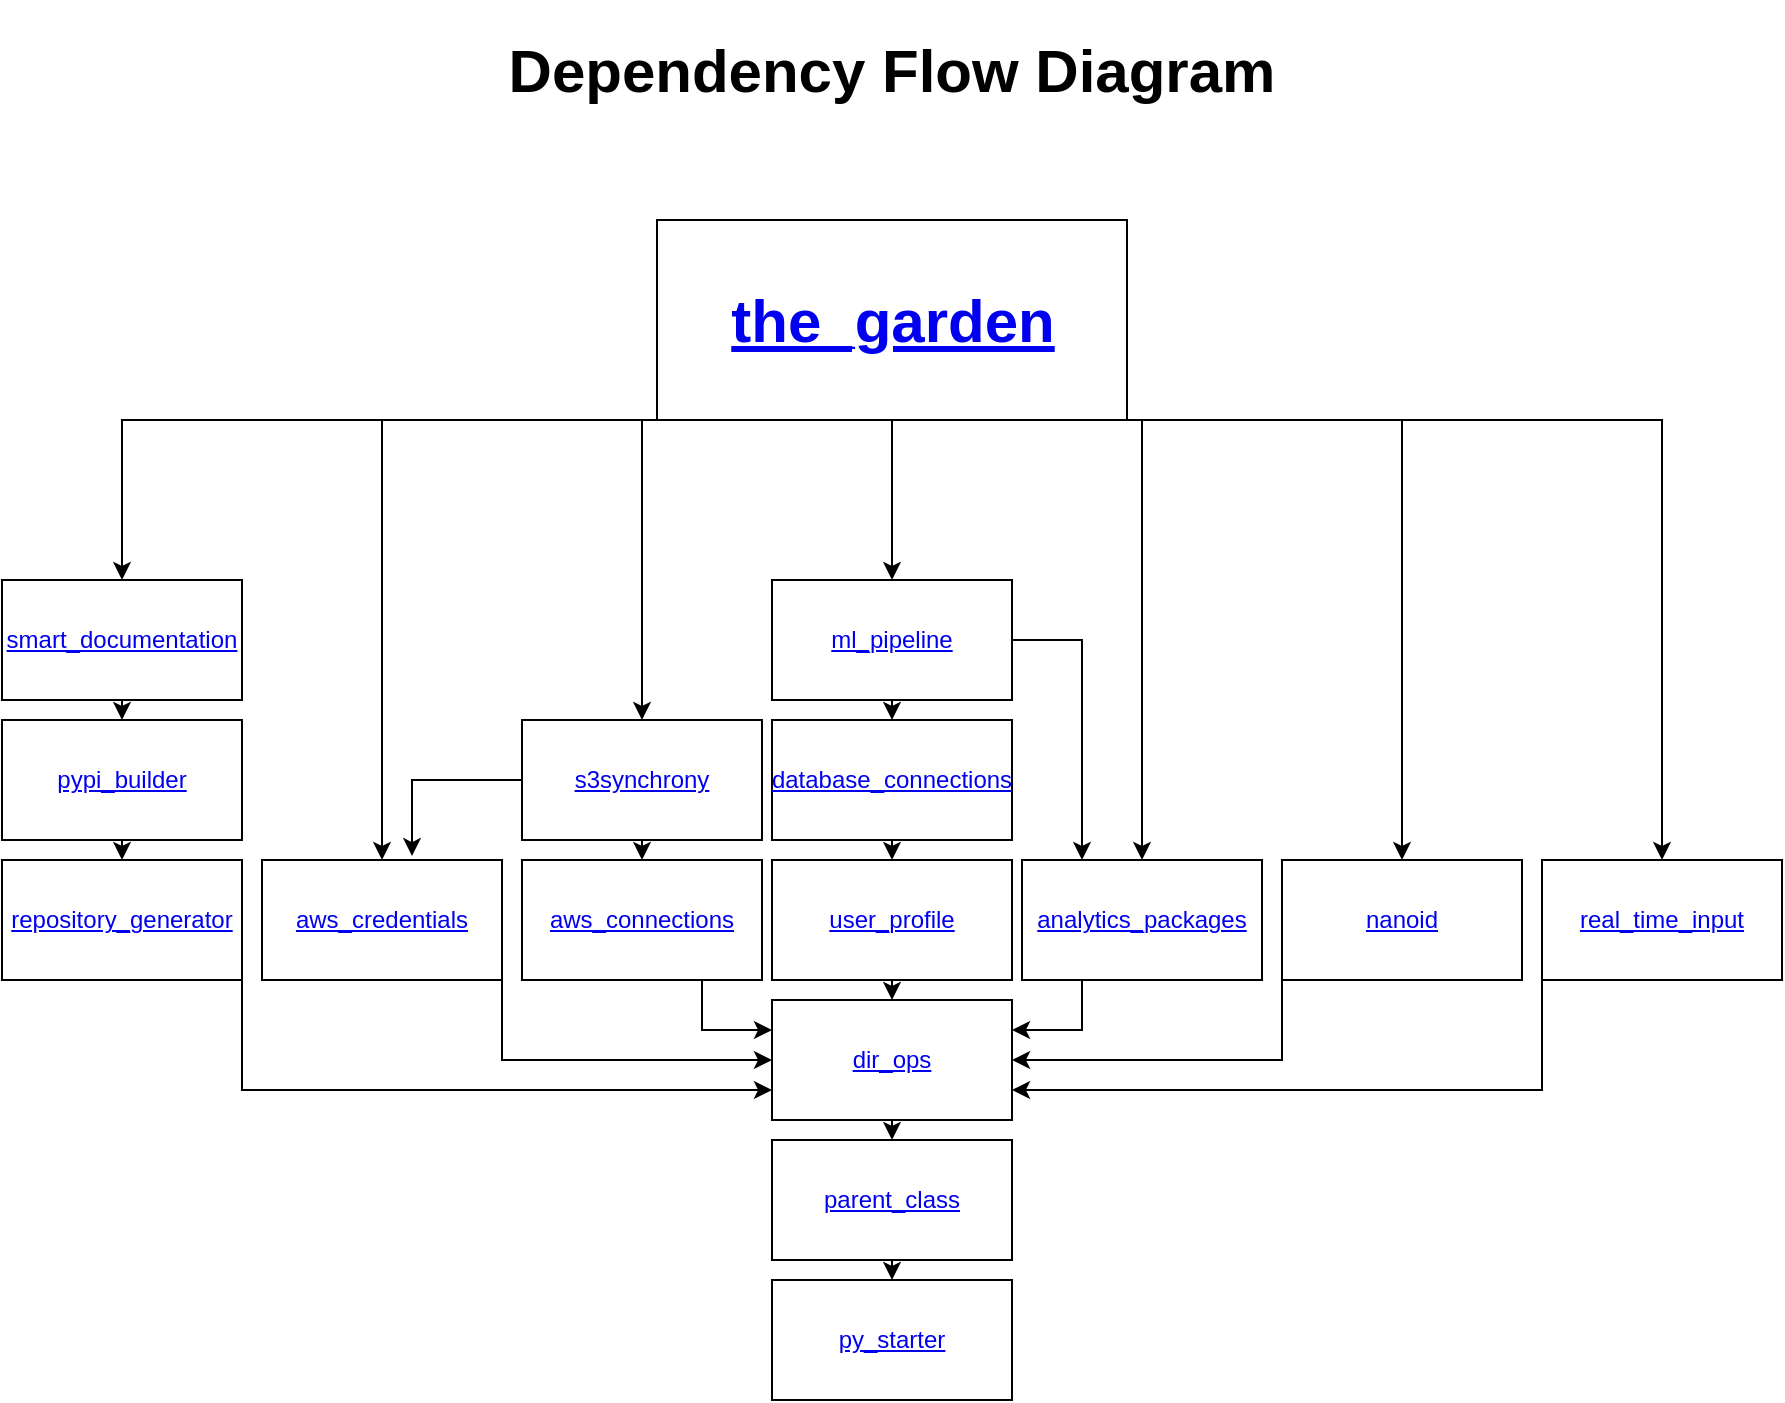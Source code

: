 <mxfile version="17.4.4" type="device"><diagram id="oaLjY2qOqVjvMnd0vxfb" name="Page-1"><mxGraphModel dx="1728" dy="1794" grid="1" gridSize="10" guides="1" tooltips="1" connect="1" arrows="1" fold="1" page="1" pageScale="1" pageWidth="1100" pageHeight="850" math="0" shadow="0"><root><mxCell id="0"/><mxCell id="1" parent="0"/><mxCell id="El5OT3xT6zSngKvbCMIh-1" value="&lt;a href=&quot;https://github.com/jameskabbes/py_starter&quot;&gt;py_starter&lt;/a&gt;" style="rounded=0;whiteSpace=wrap;html=1;" vertex="1" parent="1"><mxGeometry x="465" y="230" width="120" height="60" as="geometry"/></mxCell><mxCell id="El5OT3xT6zSngKvbCMIh-18" style="edgeStyle=orthogonalEdgeStyle;rounded=0;orthogonalLoop=1;jettySize=auto;html=1;exitX=0.5;exitY=1;exitDx=0;exitDy=0;entryX=0.5;entryY=0;entryDx=0;entryDy=0;" edge="1" parent="1" source="El5OT3xT6zSngKvbCMIh-2" target="El5OT3xT6zSngKvbCMIh-1"><mxGeometry relative="1" as="geometry"/></mxCell><mxCell id="El5OT3xT6zSngKvbCMIh-2" value="&lt;a href=&quot;https://github.com/jameskabbes/parent_class&quot;&gt;parent_class&lt;/a&gt;" style="rounded=0;whiteSpace=wrap;html=1;" vertex="1" parent="1"><mxGeometry x="465" y="160" width="120" height="60" as="geometry"/></mxCell><mxCell id="El5OT3xT6zSngKvbCMIh-17" style="edgeStyle=orthogonalEdgeStyle;rounded=0;orthogonalLoop=1;jettySize=auto;html=1;exitX=0.5;exitY=1;exitDx=0;exitDy=0;entryX=0.5;entryY=0;entryDx=0;entryDy=0;" edge="1" parent="1" source="El5OT3xT6zSngKvbCMIh-3" target="El5OT3xT6zSngKvbCMIh-2"><mxGeometry relative="1" as="geometry"/></mxCell><mxCell id="El5OT3xT6zSngKvbCMIh-3" value="&lt;a href=&quot;https://github.com/jameskabbes/dir_ops&quot;&gt;dir_ops&lt;/a&gt;" style="rounded=0;whiteSpace=wrap;html=1;" vertex="1" parent="1"><mxGeometry x="465" y="90" width="120" height="60" as="geometry"/></mxCell><mxCell id="El5OT3xT6zSngKvbCMIh-16" style="edgeStyle=orthogonalEdgeStyle;rounded=0;orthogonalLoop=1;jettySize=auto;html=1;exitX=0.5;exitY=1;exitDx=0;exitDy=0;entryX=0.5;entryY=0;entryDx=0;entryDy=0;" edge="1" parent="1" source="El5OT3xT6zSngKvbCMIh-4" target="El5OT3xT6zSngKvbCMIh-3"><mxGeometry relative="1" as="geometry"/></mxCell><mxCell id="El5OT3xT6zSngKvbCMIh-4" value="&lt;a href=&quot;https://github.com/jameskabbes/user_profile&quot;&gt;user_profile&lt;/a&gt;" style="rounded=0;whiteSpace=wrap;html=1;" vertex="1" parent="1"><mxGeometry x="465" y="20" width="120" height="60" as="geometry"/></mxCell><mxCell id="El5OT3xT6zSngKvbCMIh-27" style="edgeStyle=orthogonalEdgeStyle;rounded=0;orthogonalLoop=1;jettySize=auto;html=1;exitX=0.5;exitY=1;exitDx=0;exitDy=0;entryX=0.5;entryY=0;entryDx=0;entryDy=0;" edge="1" parent="1" source="El5OT3xT6zSngKvbCMIh-5" target="El5OT3xT6zSngKvbCMIh-4"><mxGeometry relative="1" as="geometry"/></mxCell><mxCell id="El5OT3xT6zSngKvbCMIh-5" value="&lt;a href=&quot;https://github.com/jameskabbes/database_connections&quot;&gt;database_connections&lt;/a&gt;" style="rounded=0;whiteSpace=wrap;html=1;" vertex="1" parent="1"><mxGeometry x="465" y="-50" width="120" height="60" as="geometry"/></mxCell><mxCell id="El5OT3xT6zSngKvbCMIh-45" style="edgeStyle=orthogonalEdgeStyle;rounded=0;orthogonalLoop=1;jettySize=auto;html=1;exitX=0;exitY=1;exitDx=0;exitDy=0;entryX=1;entryY=0.5;entryDx=0;entryDy=0;fontSize=30;" edge="1" parent="1" source="El5OT3xT6zSngKvbCMIh-6" target="El5OT3xT6zSngKvbCMIh-3"><mxGeometry relative="1" as="geometry"/></mxCell><mxCell id="El5OT3xT6zSngKvbCMIh-6" value="&lt;a href=&quot;https://github.com/jameskabbes/nanoid&quot;&gt;nanoid&lt;/a&gt;" style="rounded=0;whiteSpace=wrap;html=1;" vertex="1" parent="1"><mxGeometry x="720" y="20" width="120" height="60" as="geometry"/></mxCell><mxCell id="El5OT3xT6zSngKvbCMIh-28" style="edgeStyle=orthogonalEdgeStyle;rounded=0;orthogonalLoop=1;jettySize=auto;html=1;exitX=0.5;exitY=1;exitDx=0;exitDy=0;entryX=0.5;entryY=0;entryDx=0;entryDy=0;" edge="1" parent="1" source="El5OT3xT6zSngKvbCMIh-7" target="El5OT3xT6zSngKvbCMIh-5"><mxGeometry relative="1" as="geometry"/></mxCell><mxCell id="El5OT3xT6zSngKvbCMIh-42" style="edgeStyle=orthogonalEdgeStyle;rounded=0;orthogonalLoop=1;jettySize=auto;html=1;exitX=1;exitY=0.5;exitDx=0;exitDy=0;entryX=0.25;entryY=0;entryDx=0;entryDy=0;fontSize=30;" edge="1" parent="1" source="El5OT3xT6zSngKvbCMIh-7" target="El5OT3xT6zSngKvbCMIh-8"><mxGeometry relative="1" as="geometry"/></mxCell><mxCell id="El5OT3xT6zSngKvbCMIh-7" value="&lt;a href=&quot;https://github.com/jameskabbes/ml_pipeline&quot;&gt;ml_pipeline&lt;/a&gt;" style="rounded=0;whiteSpace=wrap;html=1;" vertex="1" parent="1"><mxGeometry x="465" y="-120" width="120" height="60" as="geometry"/></mxCell><mxCell id="El5OT3xT6zSngKvbCMIh-44" style="edgeStyle=orthogonalEdgeStyle;rounded=0;orthogonalLoop=1;jettySize=auto;html=1;exitX=0.25;exitY=1;exitDx=0;exitDy=0;entryX=1;entryY=0.25;entryDx=0;entryDy=0;fontSize=30;" edge="1" parent="1" source="El5OT3xT6zSngKvbCMIh-8" target="El5OT3xT6zSngKvbCMIh-3"><mxGeometry relative="1" as="geometry"/></mxCell><mxCell id="El5OT3xT6zSngKvbCMIh-8" value="&lt;a href=&quot;https://github.com/jameskabbes/analytics_packages&quot;&gt;analytics_packages&lt;/a&gt;" style="rounded=0;whiteSpace=wrap;html=1;" vertex="1" parent="1"><mxGeometry x="590" y="20" width="120" height="60" as="geometry"/></mxCell><mxCell id="El5OT3xT6zSngKvbCMIh-23" style="edgeStyle=orthogonalEdgeStyle;rounded=0;orthogonalLoop=1;jettySize=auto;html=1;exitX=1;exitY=1;exitDx=0;exitDy=0;entryX=0;entryY=0.5;entryDx=0;entryDy=0;" edge="1" parent="1" source="El5OT3xT6zSngKvbCMIh-9" target="El5OT3xT6zSngKvbCMIh-3"><mxGeometry relative="1" as="geometry"/></mxCell><mxCell id="El5OT3xT6zSngKvbCMIh-9" value="&lt;a href=&quot;https://github.com/jameskabbes/aws_credentials&quot;&gt;aws_credentials&lt;/a&gt;" style="rounded=0;whiteSpace=wrap;html=1;" vertex="1" parent="1"><mxGeometry x="210" y="20" width="120" height="60" as="geometry"/></mxCell><mxCell id="El5OT3xT6zSngKvbCMIh-43" style="edgeStyle=orthogonalEdgeStyle;rounded=0;orthogonalLoop=1;jettySize=auto;html=1;exitX=0.75;exitY=1;exitDx=0;exitDy=0;entryX=0;entryY=0.25;entryDx=0;entryDy=0;fontSize=30;" edge="1" parent="1" source="El5OT3xT6zSngKvbCMIh-10" target="El5OT3xT6zSngKvbCMIh-3"><mxGeometry relative="1" as="geometry"/></mxCell><mxCell id="El5OT3xT6zSngKvbCMIh-10" value="&lt;a href=&quot;https://github.com/jameskabbes/aws_connections&quot;&gt;aws_connections&lt;/a&gt;" style="rounded=0;whiteSpace=wrap;html=1;" vertex="1" parent="1"><mxGeometry x="340" y="20" width="120" height="60" as="geometry"/></mxCell><mxCell id="El5OT3xT6zSngKvbCMIh-24" style="edgeStyle=orthogonalEdgeStyle;rounded=0;orthogonalLoop=1;jettySize=auto;html=1;exitX=1;exitY=1;exitDx=0;exitDy=0;entryX=0;entryY=0.75;entryDx=0;entryDy=0;" edge="1" parent="1" source="El5OT3xT6zSngKvbCMIh-11" target="El5OT3xT6zSngKvbCMIh-3"><mxGeometry relative="1" as="geometry"/></mxCell><mxCell id="El5OT3xT6zSngKvbCMIh-11" value="&lt;a href=&quot;https://github.com/jameskabbes/repository_generator&quot;&gt;repository_generator&lt;/a&gt;" style="rounded=0;whiteSpace=wrap;html=1;" vertex="1" parent="1"><mxGeometry x="80" y="20" width="120" height="60" as="geometry"/></mxCell><mxCell id="El5OT3xT6zSngKvbCMIh-25" style="edgeStyle=orthogonalEdgeStyle;rounded=0;orthogonalLoop=1;jettySize=auto;html=1;exitX=0.5;exitY=1;exitDx=0;exitDy=0;entryX=0.5;entryY=0;entryDx=0;entryDy=0;" edge="1" parent="1" source="El5OT3xT6zSngKvbCMIh-12" target="El5OT3xT6zSngKvbCMIh-11"><mxGeometry relative="1" as="geometry"/></mxCell><mxCell id="El5OT3xT6zSngKvbCMIh-12" value="&lt;a href=&quot;https://github.com/jameskabbes/pypi_builder&quot;&gt;pypi_builder&lt;/a&gt;" style="rounded=0;whiteSpace=wrap;html=1;" vertex="1" parent="1"><mxGeometry x="80" y="-50" width="120" height="60" as="geometry"/></mxCell><mxCell id="El5OT3xT6zSngKvbCMIh-26" style="edgeStyle=orthogonalEdgeStyle;rounded=0;orthogonalLoop=1;jettySize=auto;html=1;exitX=0.5;exitY=1;exitDx=0;exitDy=0;entryX=0.5;entryY=0;entryDx=0;entryDy=0;" edge="1" parent="1" source="El5OT3xT6zSngKvbCMIh-13" target="El5OT3xT6zSngKvbCMIh-12"><mxGeometry relative="1" as="geometry"/></mxCell><mxCell id="El5OT3xT6zSngKvbCMIh-13" value="&lt;a href=&quot;https://github.com/jameskabbes/smart_documentation&quot;&gt;smart_documentation&lt;/a&gt;" style="rounded=0;whiteSpace=wrap;html=1;" vertex="1" parent="1"><mxGeometry x="80" y="-120" width="120" height="60" as="geometry"/></mxCell><mxCell id="El5OT3xT6zSngKvbCMIh-29" value="" style="edgeStyle=orthogonalEdgeStyle;rounded=0;orthogonalLoop=1;jettySize=auto;html=1;fontSize=30;" edge="1" parent="1" source="El5OT3xT6zSngKvbCMIh-14" target="El5OT3xT6zSngKvbCMIh-7"><mxGeometry relative="1" as="geometry"/></mxCell><mxCell id="El5OT3xT6zSngKvbCMIh-32" style="edgeStyle=orthogonalEdgeStyle;rounded=0;orthogonalLoop=1;jettySize=auto;html=1;exitX=1;exitY=1;exitDx=0;exitDy=0;entryX=0.5;entryY=0;entryDx=0;entryDy=0;fontSize=30;" edge="1" parent="1" source="El5OT3xT6zSngKvbCMIh-14" target="El5OT3xT6zSngKvbCMIh-15"><mxGeometry relative="1" as="geometry"><Array as="points"><mxPoint x="910" y="-200"/></Array></mxGeometry></mxCell><mxCell id="El5OT3xT6zSngKvbCMIh-34" style="edgeStyle=orthogonalEdgeStyle;rounded=0;orthogonalLoop=1;jettySize=auto;html=1;exitX=0;exitY=1;exitDx=0;exitDy=0;fontSize=30;" edge="1" parent="1" source="El5OT3xT6zSngKvbCMIh-14" target="El5OT3xT6zSngKvbCMIh-9"><mxGeometry relative="1" as="geometry"><Array as="points"><mxPoint x="270" y="-200"/></Array></mxGeometry></mxCell><mxCell id="El5OT3xT6zSngKvbCMIh-35" style="edgeStyle=orthogonalEdgeStyle;rounded=0;orthogonalLoop=1;jettySize=auto;html=1;exitX=0;exitY=1;exitDx=0;exitDy=0;entryX=0.5;entryY=0;entryDx=0;entryDy=0;fontSize=30;" edge="1" parent="1" source="El5OT3xT6zSngKvbCMIh-14" target="El5OT3xT6zSngKvbCMIh-13"><mxGeometry relative="1" as="geometry"><Array as="points"><mxPoint x="140" y="-200"/></Array></mxGeometry></mxCell><mxCell id="El5OT3xT6zSngKvbCMIh-46" style="edgeStyle=orthogonalEdgeStyle;rounded=0;orthogonalLoop=1;jettySize=auto;html=1;exitX=0;exitY=1;exitDx=0;exitDy=0;entryX=0.5;entryY=0;entryDx=0;entryDy=0;fontSize=30;" edge="1" parent="1" source="El5OT3xT6zSngKvbCMIh-14" target="El5OT3xT6zSngKvbCMIh-39"><mxGeometry relative="1" as="geometry"><Array as="points"><mxPoint x="400" y="-200"/></Array></mxGeometry></mxCell><mxCell id="El5OT3xT6zSngKvbCMIh-47" style="edgeStyle=orthogonalEdgeStyle;rounded=0;orthogonalLoop=1;jettySize=auto;html=1;exitX=1;exitY=1;exitDx=0;exitDy=0;entryX=0.5;entryY=0;entryDx=0;entryDy=0;fontSize=30;" edge="1" parent="1" source="El5OT3xT6zSngKvbCMIh-14" target="El5OT3xT6zSngKvbCMIh-8"><mxGeometry relative="1" as="geometry"><Array as="points"><mxPoint x="650" y="-200"/></Array></mxGeometry></mxCell><mxCell id="El5OT3xT6zSngKvbCMIh-48" style="edgeStyle=orthogonalEdgeStyle;rounded=0;orthogonalLoop=1;jettySize=auto;html=1;exitX=1;exitY=1;exitDx=0;exitDy=0;entryX=0.5;entryY=0;entryDx=0;entryDy=0;fontSize=30;" edge="1" parent="1" source="El5OT3xT6zSngKvbCMIh-14" target="El5OT3xT6zSngKvbCMIh-6"><mxGeometry relative="1" as="geometry"><Array as="points"><mxPoint x="780" y="-200"/></Array></mxGeometry></mxCell><mxCell id="El5OT3xT6zSngKvbCMIh-14" value="&lt;b&gt;&lt;font style=&quot;font-size: 30px&quot;&gt;&lt;a href=&quot;https://github.com/jameskabbes/the_garden&quot;&gt;the_garden&lt;/a&gt;&lt;/font&gt;&lt;/b&gt;" style="rounded=0;whiteSpace=wrap;html=1;" vertex="1" parent="1"><mxGeometry x="407.5" y="-300" width="235" height="100" as="geometry"/></mxCell><mxCell id="El5OT3xT6zSngKvbCMIh-21" style="edgeStyle=orthogonalEdgeStyle;rounded=0;orthogonalLoop=1;jettySize=auto;html=1;exitX=0;exitY=1;exitDx=0;exitDy=0;entryX=1;entryY=0.75;entryDx=0;entryDy=0;" edge="1" parent="1" source="El5OT3xT6zSngKvbCMIh-15" target="El5OT3xT6zSngKvbCMIh-3"><mxGeometry relative="1" as="geometry"/></mxCell><mxCell id="El5OT3xT6zSngKvbCMIh-15" value="&lt;a href=&quot;https://github.com/jameskabbes/real_time_input&quot;&gt;real_time_input&lt;/a&gt;" style="rounded=0;whiteSpace=wrap;html=1;" vertex="1" parent="1"><mxGeometry x="850" y="20" width="120" height="60" as="geometry"/></mxCell><mxCell id="El5OT3xT6zSngKvbCMIh-37" value="&lt;b&gt;Dependency Flow Diagram&lt;/b&gt;" style="text;html=1;strokeColor=none;fillColor=none;align=center;verticalAlign=middle;whiteSpace=wrap;rounded=0;fontSize=30;" vertex="1" parent="1"><mxGeometry x="270" y="-410" width="510" height="70" as="geometry"/></mxCell><mxCell id="El5OT3xT6zSngKvbCMIh-41" style="edgeStyle=orthogonalEdgeStyle;rounded=0;orthogonalLoop=1;jettySize=auto;html=1;exitX=0.5;exitY=1;exitDx=0;exitDy=0;entryX=0.5;entryY=0;entryDx=0;entryDy=0;fontSize=30;" edge="1" parent="1" source="El5OT3xT6zSngKvbCMIh-39" target="El5OT3xT6zSngKvbCMIh-10"><mxGeometry relative="1" as="geometry"/></mxCell><mxCell id="El5OT3xT6zSngKvbCMIh-49" style="edgeStyle=orthogonalEdgeStyle;rounded=0;orthogonalLoop=1;jettySize=auto;html=1;exitX=0;exitY=0.5;exitDx=0;exitDy=0;entryX=0.625;entryY=-0.033;entryDx=0;entryDy=0;entryPerimeter=0;fontSize=30;" edge="1" parent="1" source="El5OT3xT6zSngKvbCMIh-39" target="El5OT3xT6zSngKvbCMIh-9"><mxGeometry relative="1" as="geometry"/></mxCell><mxCell id="El5OT3xT6zSngKvbCMIh-39" value="&lt;a href=&quot;https://github.com/jameskabbes/s3synchrony&quot;&gt;s3synchrony&lt;/a&gt;" style="rounded=0;whiteSpace=wrap;html=1;" vertex="1" parent="1"><mxGeometry x="340" y="-50" width="120" height="60" as="geometry"/></mxCell></root></mxGraphModel></diagram></mxfile>